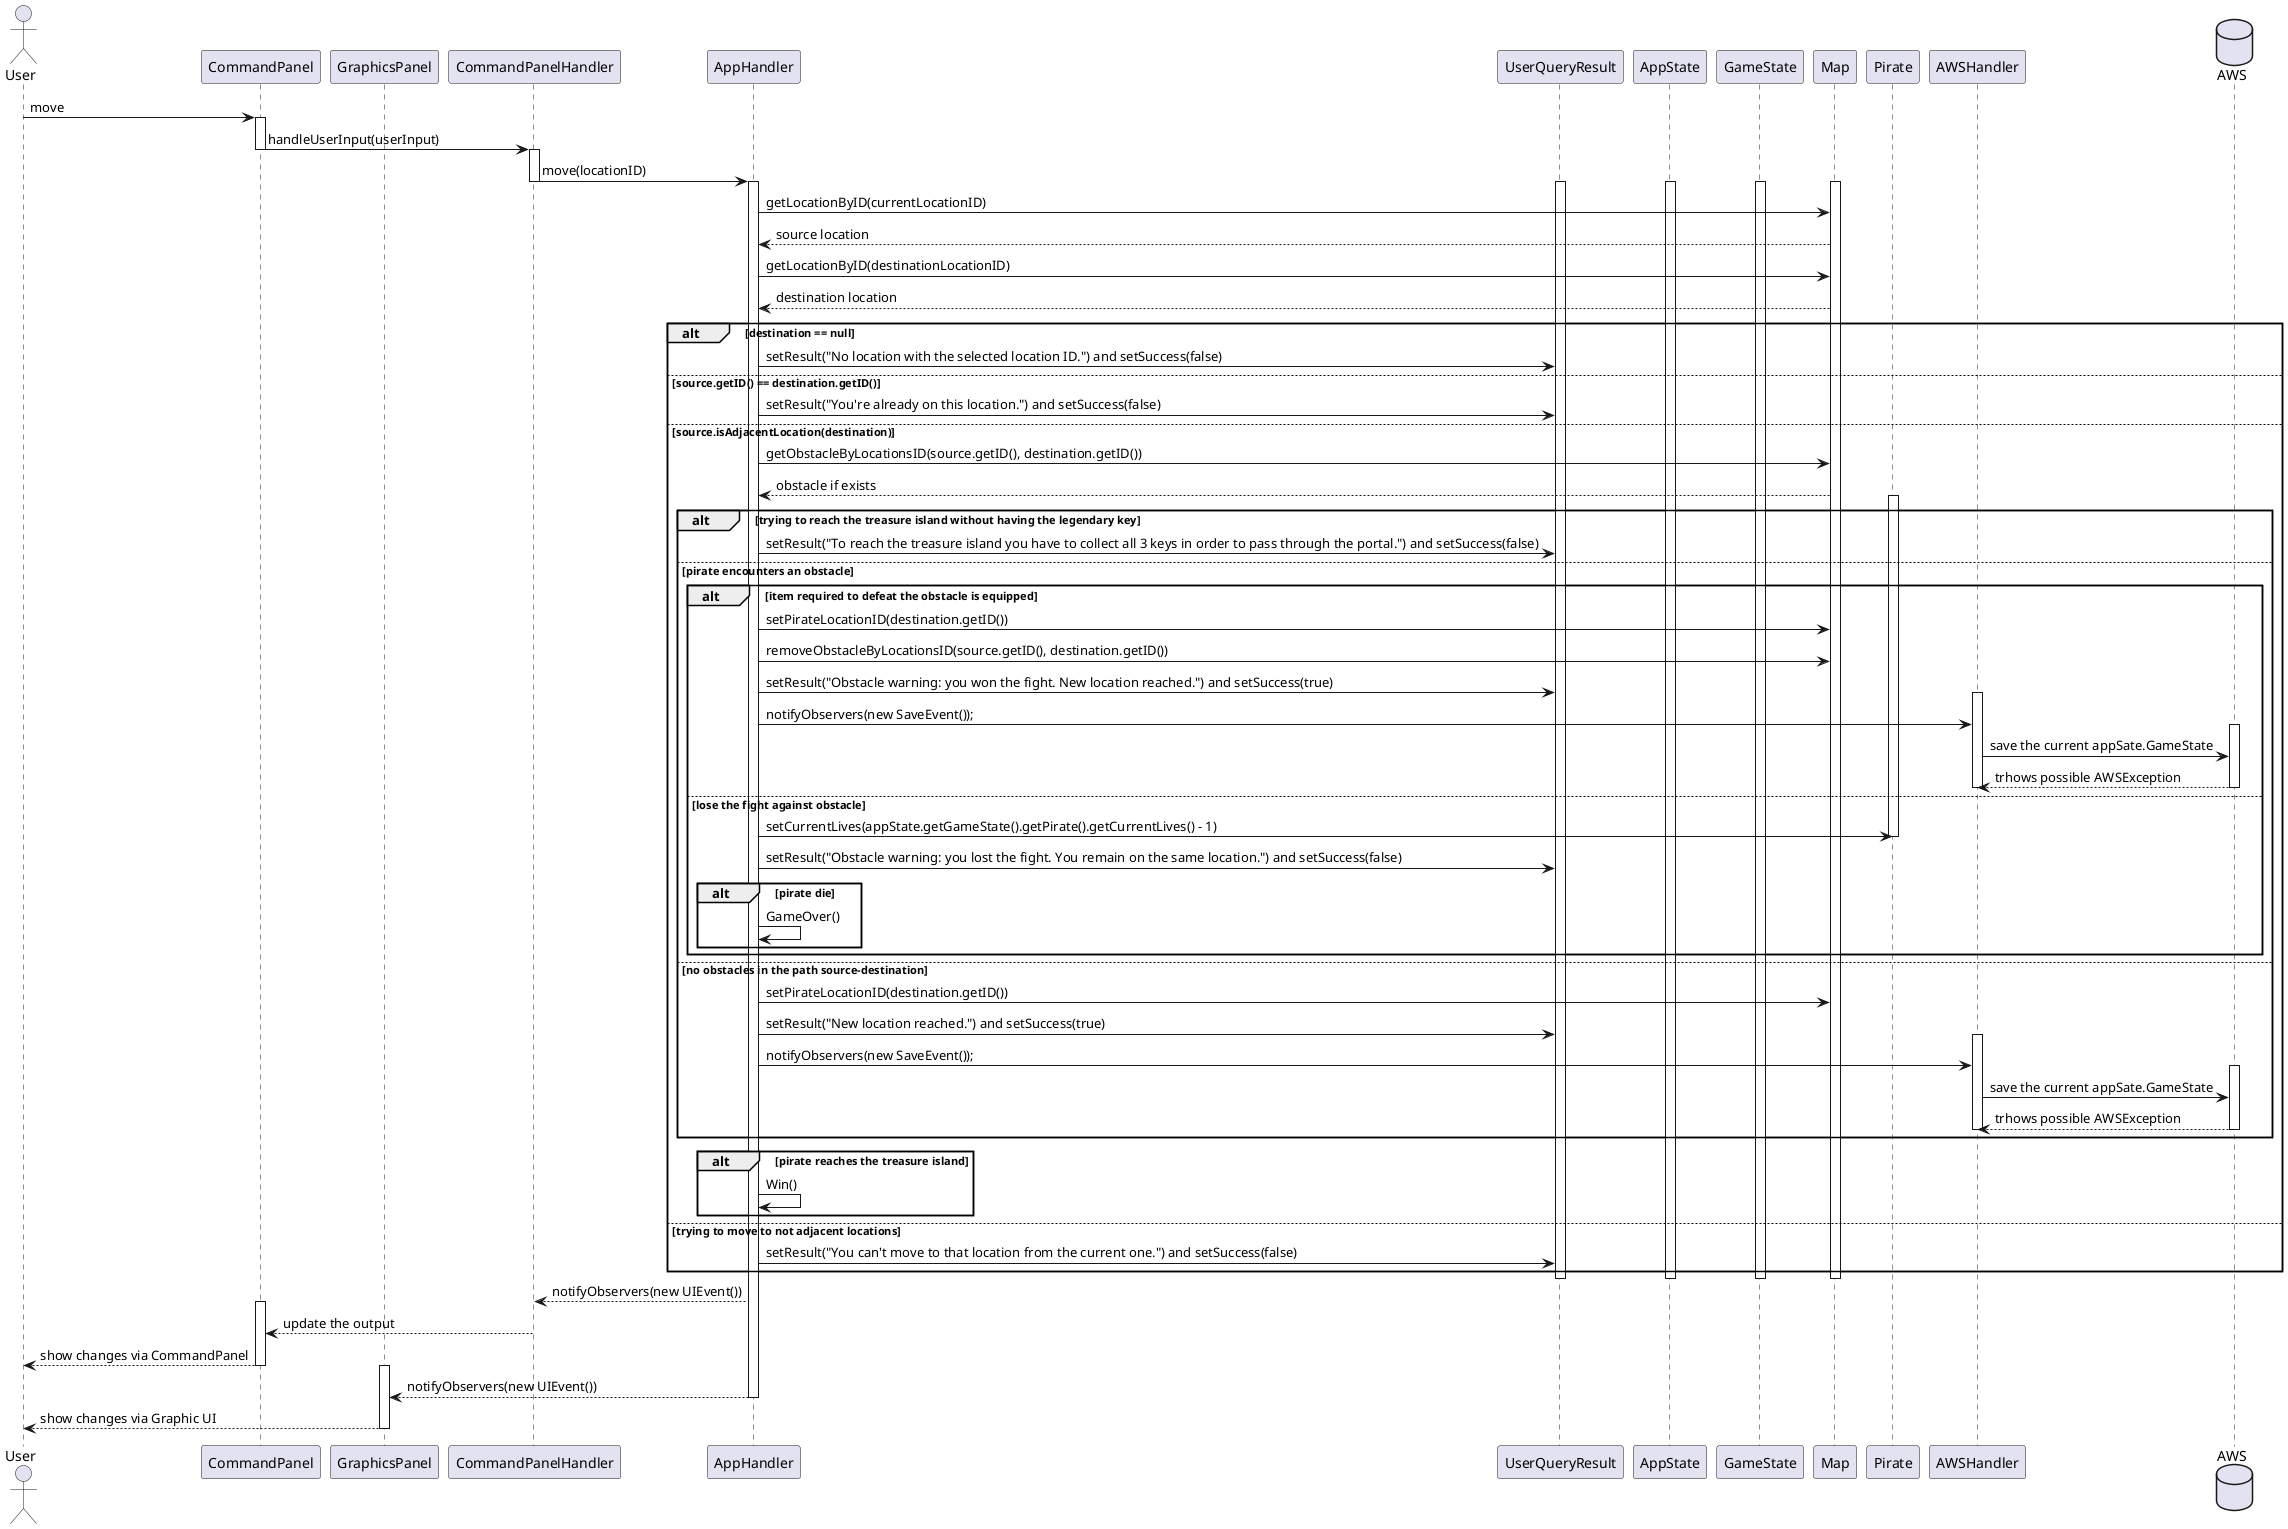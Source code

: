 @startuml

actor User

participant CommandPanel
participant GraphicsPanel
participant CommandPanelHandler
participant AppHandler
participant UserQueryResult
participant AppState
participant GameState
participant Map
participant Pirate
participant AWSHandler

database AWS

User -> CommandPanel : move
activate CommandPanel
CommandPanel -> CommandPanelHandler : handleUserInput(userInput)
deactivate CommandPanel
activate CommandPanelHandler
CommandPanelHandler -> AppHandler : move(locationID)
deactivate CommandPanelHandler
activate AppHandler
activate UserQueryResult
activate AppState
activate GameState
activate Map
AppHandler -> Map : getLocationByID(currentLocationID)
Map --> AppHandler : source location
AppHandler -> Map : getLocationByID(destinationLocationID)
Map --> AppHandler : destination location

alt destination == null
AppHandler -> UserQueryResult : setResult("No location with the selected location ID.") and setSuccess(false)
else source.getID() == destination.getID()
AppHandler -> UserQueryResult : setResult("You're already on this location.") and setSuccess(false)
else source.isAdjacentLocation(destination)
AppHandler -> Map : getObstacleByLocationsID(source.getID(), destination.getID())
Map --> AppHandler : obstacle if exists
    activate Pirate
    alt trying to reach the treasure island without having the legendary key
    AppHandler -> UserQueryResult : setResult("To reach the treasure island you have to collect all 3 keys in order to pass through the portal.") and setSuccess(false)
    else pirate encounters an obstacle
        alt item required to defeat the obstacle is equipped
        AppHandler -> Map : setPirateLocationID(destination.getID())
        AppHandler -> Map : removeObstacleByLocationsID(source.getID(), destination.getID())
        AppHandler -> UserQueryResult : setResult("Obstacle warning: you won the fight. New location reached.") and setSuccess(true)
        activate AWSHandler
        AppHandler -> AWSHandler : notifyObservers(new SaveEvent());
        activate AWS
        AWSHandler -> AWS : save the current appSate.GameState
        AWS --> AWSHandler : trhows possible AWSException
        deactivate AWS
        deactivate AWSHandler
        else lose the fight against obstacle
        AppHandler -> Pirate : setCurrentLives(appState.getGameState().getPirate().getCurrentLives() - 1)
        deactivate Pirate
        AppHandler -> UserQueryResult : setResult("Obstacle warning: you lost the fight. You remain on the same location.") and setSuccess(false)
            alt pirate die
            AppHandler -> AppHandler : GameOver()
            end
        end
    else no obstacles in the path source-destination
    AppHandler -> Map : setPirateLocationID(destination.getID())
    AppHandler -> UserQueryResult : setResult("New location reached.") and setSuccess(true)
    activate AWSHandler
    AppHandler -> AWSHandler : notifyObservers(new SaveEvent());
    activate AWS
    AWSHandler -> AWS : save the current appSate.GameState
    AWS --> AWSHandler : trhows possible AWSException
    deactivate AWS
    deactivate AWSHandler
    end

    alt pirate reaches the treasure island
    AppHandler -> AppHandler : Win()
    end
else trying to move to not adjacent locations
AppHandler -> UserQueryResult : setResult("You can't move to that location from the current one.") and setSuccess(false)
end

deactivate UserQueryResult
deactivate AppState
deactivate GameState
deactivate Map

activate CommandPanelHandler
AppHandler --> CommandPanelHandler : notifyObservers(new UIEvent())
activate CommandPanel
CommandPanelHandler --> CommandPanel : update the output
deactivate CommandPanelHandler
CommandPanel --> User : show changes via CommandPanel
deactivate CommandPanel

activate GraphicsPanel
AppHandler --> GraphicsPanel : notifyObservers(new UIEvent())
deactivate AppHandler
GraphicsPanel --> User : show changes via Graphic UI
deactivate GraphicsPanel



@enduml